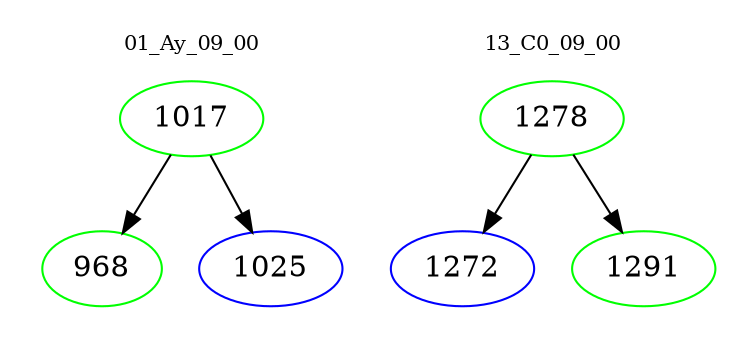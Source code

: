 digraph{
subgraph cluster_0 {
color = white
label = "01_Ay_09_00";
fontsize=10;
T0_1017 [label="1017", color="green"]
T0_1017 -> T0_968 [color="black"]
T0_968 [label="968", color="green"]
T0_1017 -> T0_1025 [color="black"]
T0_1025 [label="1025", color="blue"]
}
subgraph cluster_1 {
color = white
label = "13_C0_09_00";
fontsize=10;
T1_1278 [label="1278", color="green"]
T1_1278 -> T1_1272 [color="black"]
T1_1272 [label="1272", color="blue"]
T1_1278 -> T1_1291 [color="black"]
T1_1291 [label="1291", color="green"]
}
}
